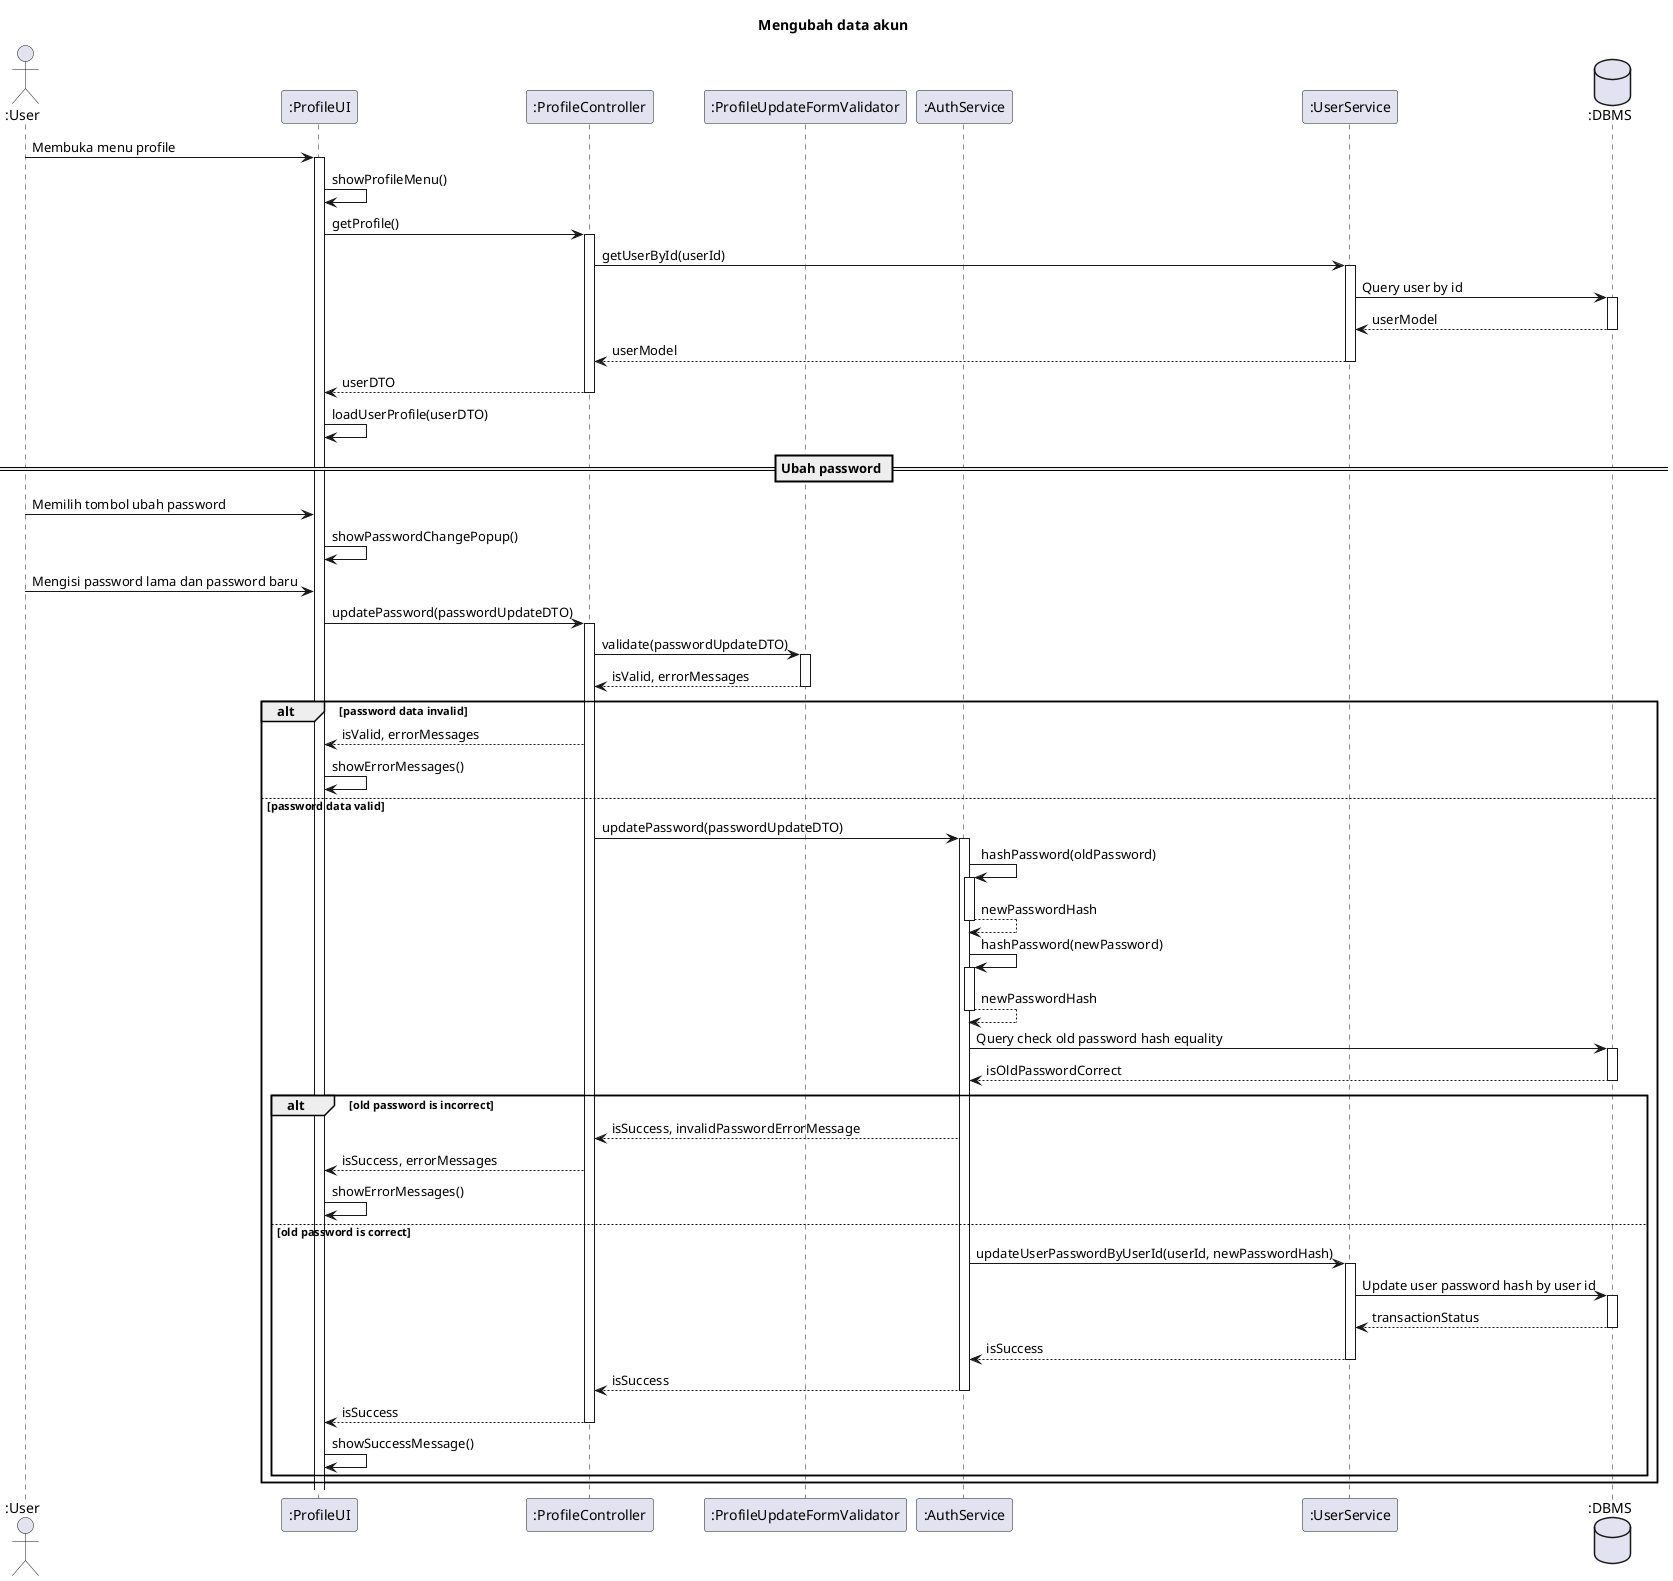 @startuml SD-MGACCOUNT-001 - Mengubah data akun

title Mengubah data akun

actor ":User" as user
participant ":ProfileUI" as view
participant ":ProfileController" as controller
participant ":ProfileUpdateFormValidator" as validator 
participant ":AuthService" as authService
participant ":UserService" as userService
database ":DBMS" as db

user -> view ++: Membuka menu profile
view -> view: showProfileMenu()

view -> controller ++: getProfile()
  controller -> userService ++: getUserById(userId)
    userService -> db ++: Query user by id
      return userModel
    return userModel
  return userDTO

view -> view: loadUserProfile(userDTO)

== Ubah password ==
user -> view: Memilih tombol ubah password
view -> view: showPasswordChangePopup()

user -> view: Mengisi password lama dan password baru
view -> controller ++: updatePassword(passwordUpdateDTO)
  controller -> validator ++: validate(passwordUpdateDTO)
    return isValid, errorMessages

  alt password data invalid
    controller --> view: isValid, errorMessages
    view -> view: showErrorMessages()
  else password data valid
    controller -> authService ++: updatePassword(passwordUpdateDTO)
      authService -> authService ++: hashPassword(oldPassword)
        return newPasswordHash

      authService -> authService ++: hashPassword(newPassword)
        return newPasswordHash
      
      authService -> db ++: Query check old password hash equality
        return isOldPasswordCorrect
      
      alt old password is incorrect
        authService --> controller: isSuccess, invalidPasswordErrorMessage
        controller --> view: isSuccess, errorMessages 
        view -> view: showErrorMessages()
      else old password is correct
        authService -> userService ++: updateUserPasswordByUserId(userId, newPasswordHash)
          userService -> db ++: Update user password hash by user id
            return transactionStatus
          return isSuccess
        
        return isSuccess
        return isSuccess

        view -> view: showSuccessMessage()
      end
  end